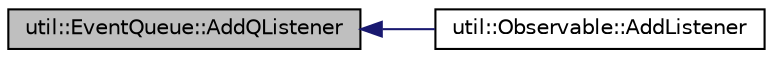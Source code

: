 digraph "util::EventQueue::AddQListener"
{
  bgcolor="transparent";
  edge [fontname="Helvetica",fontsize="10",labelfontname="Helvetica",labelfontsize="10"];
  node [fontname="Helvetica",fontsize="10",shape=record];
  rankdir="LR";
  Node1 [label="util::EventQueue::AddQListener",height=0.2,width=0.4,color="black", fillcolor="grey75", style="filled" fontcolor="black"];
  Node1 -> Node2 [dir="back",color="midnightblue",fontsize="10",style="solid",fontname="Helvetica"];
  Node2 [label="util::Observable::AddListener",height=0.2,width=0.4,color="black",URL="$classutil_1_1Observable.html#ad92a8247beb9e71ba253503b632a7f54",tooltip="Adds the specified EventListener to receive event from this observable object. "];
}
